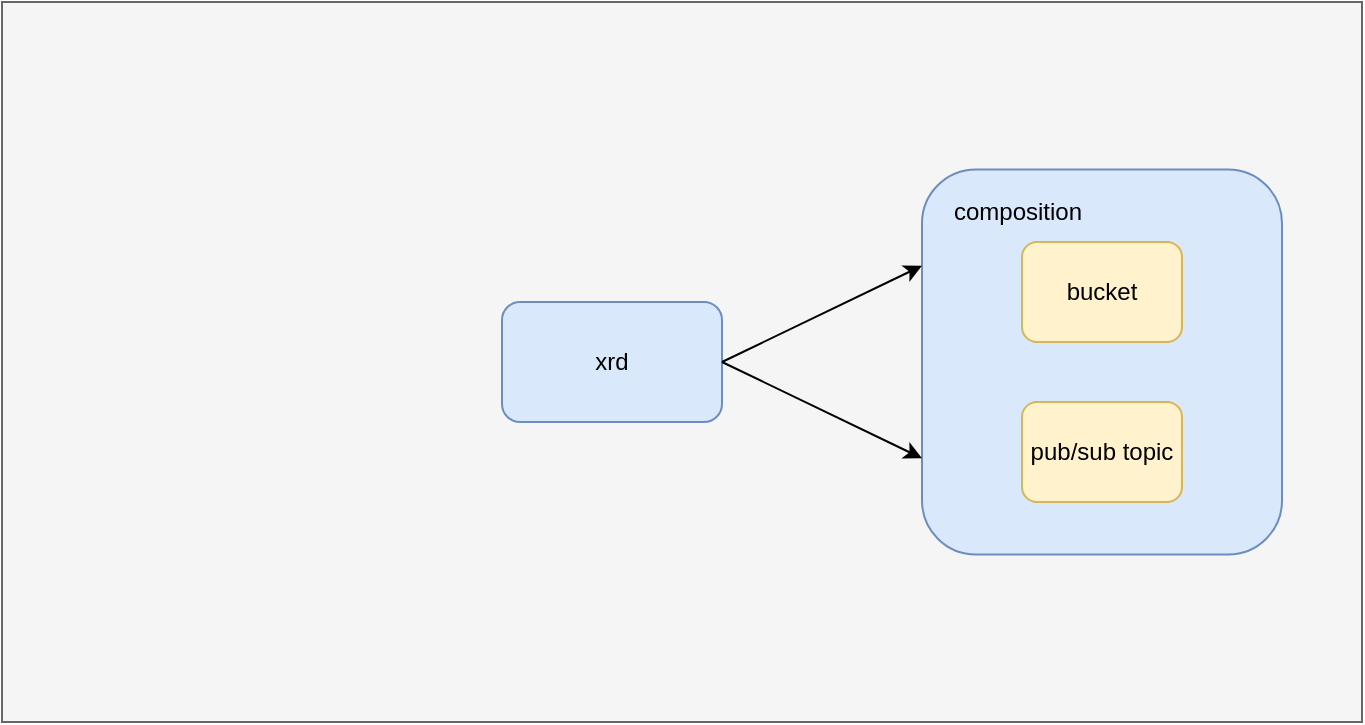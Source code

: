 <mxfile version="21.3.2" type="github">
  <diagram name="Page-1" id="mRSPvqRTiv9mpqtDV_Xs">
    <mxGraphModel dx="1434" dy="747" grid="1" gridSize="10" guides="1" tooltips="1" connect="1" arrows="1" fold="1" page="1" pageScale="1" pageWidth="850" pageHeight="1100" math="0" shadow="0">
      <root>
        <mxCell id="0" />
        <mxCell id="1" parent="0" />
        <mxCell id="5FOIJ5zapAFmrdKsgaDV-1" value="" style="rounded=0;whiteSpace=wrap;html=1;fillColor=#f5f5f5;strokeColor=#666666;fontColor=#333333;" vertex="1" parent="1">
          <mxGeometry x="120" y="240" width="680" height="360" as="geometry" />
        </mxCell>
        <mxCell id="5FOIJ5zapAFmrdKsgaDV-8" value="" style="group" vertex="1" connectable="0" parent="1">
          <mxGeometry x="580" y="323.75" width="180" height="192.5" as="geometry" />
        </mxCell>
        <mxCell id="5FOIJ5zapAFmrdKsgaDV-2" value="&lt;span style=&quot;white-space: pre;&quot;&gt;	&lt;/span&gt;&lt;span style=&quot;white-space: pre;&quot;&gt;	&lt;/span&gt;" style="rounded=1;whiteSpace=wrap;html=1;fillColor=#dae8fc;strokeColor=#6c8ebf;align=left;" vertex="1" parent="5FOIJ5zapAFmrdKsgaDV-8">
          <mxGeometry width="180" height="192.5" as="geometry" />
        </mxCell>
        <mxCell id="5FOIJ5zapAFmrdKsgaDV-4" value="bucket" style="rounded=1;whiteSpace=wrap;html=1;fillColor=#fff2cc;strokeColor=#d6b656;" vertex="1" parent="5FOIJ5zapAFmrdKsgaDV-8">
          <mxGeometry x="50" y="36.25" width="80" height="50" as="geometry" />
        </mxCell>
        <mxCell id="5FOIJ5zapAFmrdKsgaDV-5" value="pub/sub topic" style="rounded=1;whiteSpace=wrap;html=1;fillColor=#fff2cc;strokeColor=#d6b656;" vertex="1" parent="5FOIJ5zapAFmrdKsgaDV-8">
          <mxGeometry x="50" y="116.25" width="80" height="50" as="geometry" />
        </mxCell>
        <mxCell id="5FOIJ5zapAFmrdKsgaDV-7" value="composition&lt;br&gt;" style="text;strokeColor=none;fillColor=none;align=left;verticalAlign=middle;spacingLeft=4;spacingRight=4;overflow=hidden;points=[[0,0.5],[1,0.5]];portConstraint=eastwest;rotatable=0;whiteSpace=wrap;html=1;" vertex="1" parent="5FOIJ5zapAFmrdKsgaDV-8">
          <mxGeometry x="10" y="6.25" width="80" height="30" as="geometry" />
        </mxCell>
        <mxCell id="5FOIJ5zapAFmrdKsgaDV-9" value="xrd" style="rounded=1;whiteSpace=wrap;html=1;fillColor=#dae8fc;strokeColor=#6c8ebf;" vertex="1" parent="1">
          <mxGeometry x="370" y="390" width="110" height="60" as="geometry" />
        </mxCell>
        <mxCell id="5FOIJ5zapAFmrdKsgaDV-10" value="" style="endArrow=classic;html=1;rounded=0;exitX=1;exitY=0.5;exitDx=0;exitDy=0;entryX=0;entryY=0.25;entryDx=0;entryDy=0;" edge="1" parent="1" source="5FOIJ5zapAFmrdKsgaDV-9" target="5FOIJ5zapAFmrdKsgaDV-2">
          <mxGeometry width="50" height="50" relative="1" as="geometry">
            <mxPoint x="400" y="440" as="sourcePoint" />
            <mxPoint x="580" y="400" as="targetPoint" />
          </mxGeometry>
        </mxCell>
        <mxCell id="5FOIJ5zapAFmrdKsgaDV-11" value="" style="endArrow=classic;html=1;rounded=0;exitX=1;exitY=0.5;exitDx=0;exitDy=0;entryX=0;entryY=0.75;entryDx=0;entryDy=0;" edge="1" parent="1" source="5FOIJ5zapAFmrdKsgaDV-9" target="5FOIJ5zapAFmrdKsgaDV-2">
          <mxGeometry width="50" height="50" relative="1" as="geometry">
            <mxPoint x="490" y="430" as="sourcePoint" />
            <mxPoint x="590" y="382" as="targetPoint" />
          </mxGeometry>
        </mxCell>
      </root>
    </mxGraphModel>
  </diagram>
</mxfile>

